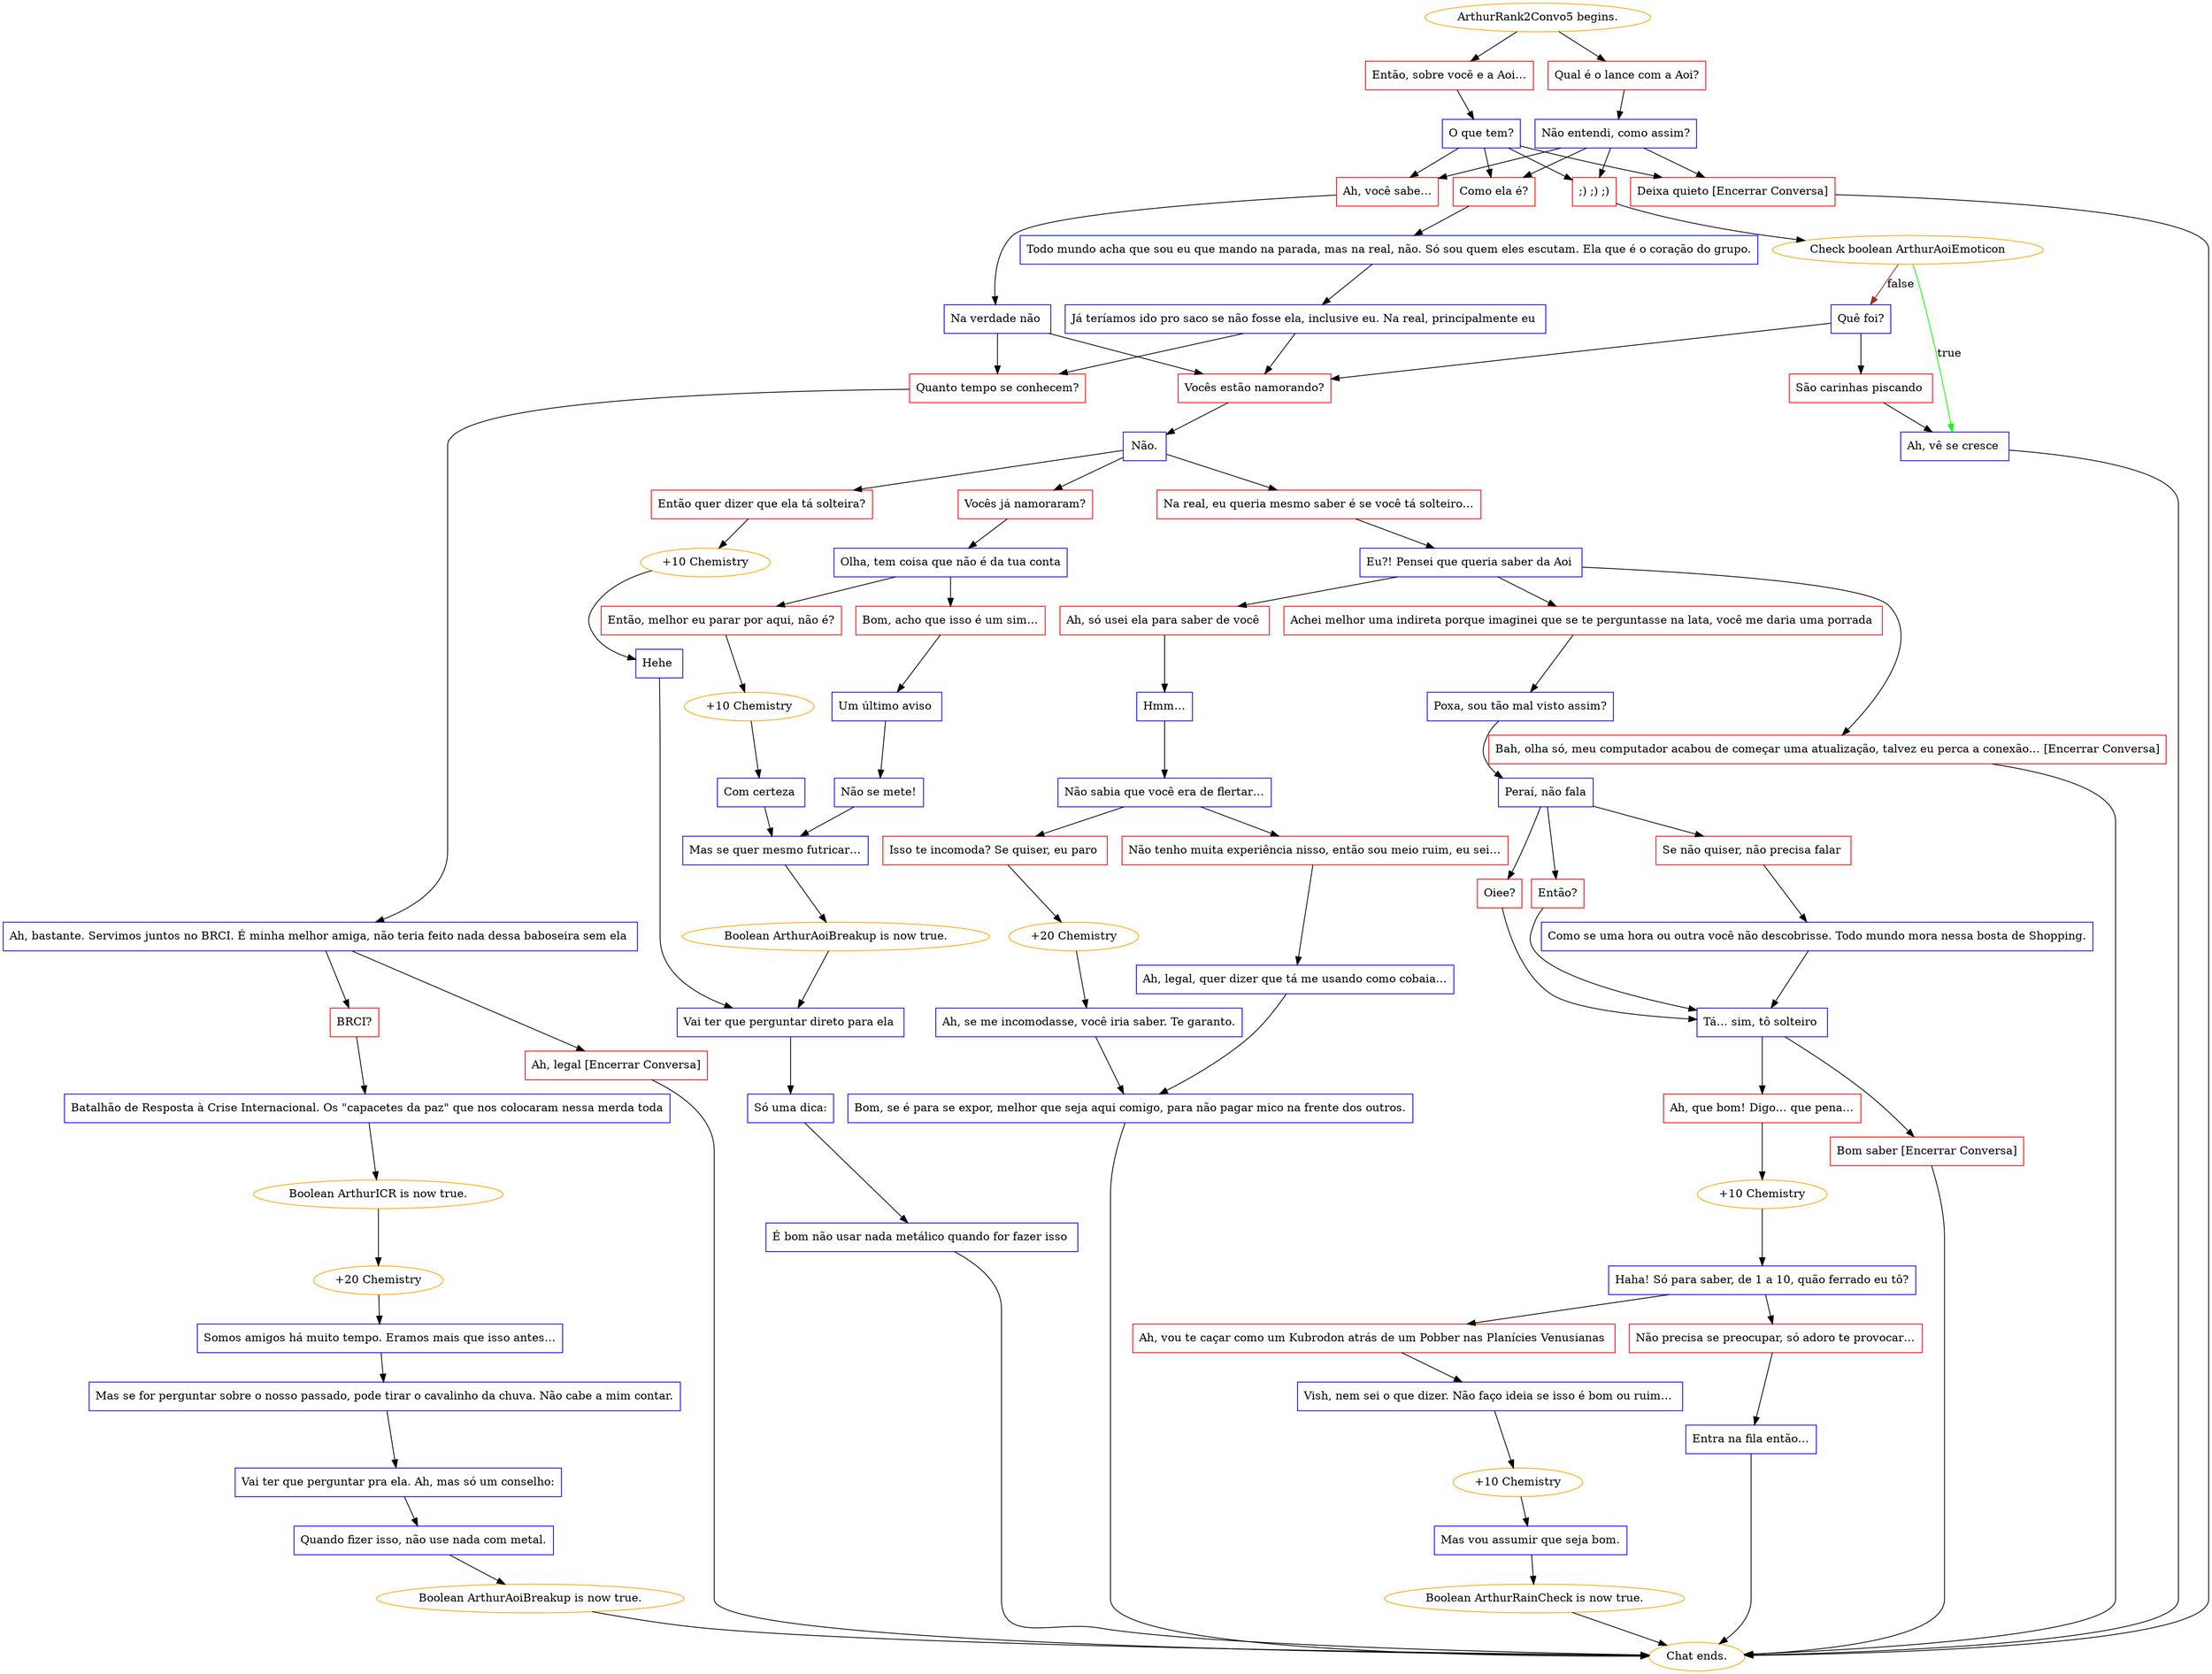 digraph {
	"ArthurRank2Convo5 begins." [color=orange];
		"ArthurRank2Convo5 begins." -> j1077374493;
		"ArthurRank2Convo5 begins." -> j112329415;
	j1077374493 [label="Qual é o lance com a Aoi?",shape=box,color=red];
		j1077374493 -> j354003966;
	j112329415 [label="Então, sobre você e a Aoi…",shape=box,color=red];
		j112329415 -> j3275830740;
	j354003966 [label="Não entendi, como assim?",shape=box,color=blue];
		j354003966 -> j2189636484;
		j354003966 -> j532783614;
		j354003966 -> j3444455187;
		j354003966 -> j364289890;
	j3275830740 [label="O que tem?",shape=box,color=blue];
		j3275830740 -> j2189636484;
		j3275830740 -> j532783614;
		j3275830740 -> j3444455187;
		j3275830740 -> j364289890;
	j2189636484 [label="Como ela é?",shape=box,color=red];
		j2189636484 -> j4075102159;
	j532783614 [label="Ah, você sabe…",shape=box,color=red];
		j532783614 -> j2201012642;
	j3444455187 [label=";) ;) ;)",shape=box,color=red];
		j3444455187 -> j2572511845;
	j364289890 [label="Deixa quieto [Encerrar Conversa]",shape=box,color=red];
		j364289890 -> "Chat ends.";
	j4075102159 [label="Todo mundo acha que sou eu que mando na parada, mas na real, não. Só sou quem eles escutam. Ela que é o coração do grupo.",shape=box,color=blue];
		j4075102159 -> j1762538741;
	j2201012642 [label="Na verdade não ",shape=box,color=blue];
		j2201012642 -> j3175150601;
		j2201012642 -> j1503096166;
	j2572511845 [label="Check boolean ArthurAoiEmoticon",color=orange];
		j2572511845 -> j1683592095 [label=true,color=green];
		j2572511845 -> j3268687443 [label=false,color=brown];
	"Chat ends." [color=orange];
	j1762538741 [label="Já teríamos ido pro saco se não fosse ela, inclusive eu. Na real, principalmente eu ",shape=box,color=blue];
		j1762538741 -> j1503096166;
		j1762538741 -> j3175150601;
	j3175150601 [label="Vocês estão namorando?",shape=box,color=red];
		j3175150601 -> j4240747277;
	j1503096166 [label="Quanto tempo se conhecem?",shape=box,color=red];
		j1503096166 -> j1351310631;
	j1683592095 [label="Ah, vê se cresce ",shape=box,color=blue];
		j1683592095 -> "Chat ends.";
	j3268687443 [label="Quê foi?",shape=box,color=blue];
		j3268687443 -> j2985999193;
		j3268687443 -> j3175150601;
	j4240747277 [label="Não.",shape=box,color=blue];
		j4240747277 -> j1954255464;
		j4240747277 -> j3044466796;
		j4240747277 -> j3125636460;
	j1351310631 [label="Ah, bastante. Servimos juntos no BRCI. É minha melhor amiga, não teria feito nada dessa baboseira sem ela ",shape=box,color=blue];
		j1351310631 -> j4161414124;
		j1351310631 -> j2174375914;
	j2985999193 [label="São carinhas piscando ",shape=box,color=red];
		j2985999193 -> j1683592095;
	j1954255464 [label="Então quer dizer que ela tá solteira?",shape=box,color=red];
		j1954255464 -> j2922654729;
	j3044466796 [label="Vocês já namoraram?",shape=box,color=red];
		j3044466796 -> j3591382128;
	j3125636460 [label="Na real, eu queria mesmo saber é se você tá solteiro…",shape=box,color=red];
		j3125636460 -> j665712639;
	j4161414124 [label="BRCI?",shape=box,color=red];
		j4161414124 -> j1292913214;
	j2174375914 [label="Ah, legal [Encerrar Conversa]",shape=box,color=red];
		j2174375914 -> "Chat ends.";
	j2922654729 [label="+10 Chemistry",color=orange];
		j2922654729 -> j869221407;
	j3591382128 [label="Olha, tem coisa que não é da tua conta",shape=box,color=blue];
		j3591382128 -> j450695712;
		j3591382128 -> j1715910500;
	j665712639 [label="Eu?! Pensei que queria saber da Aoi ",shape=box,color=blue];
		j665712639 -> j3259480386;
		j665712639 -> j3009518048;
		j665712639 -> j2843263565;
	j1292913214 [label="Batalhão de Resposta à Crise Internacional. Os \"capacetes da paz\" que nos colocaram nessa merda toda",shape=box,color=blue];
		j1292913214 -> j1503229457;
	j869221407 [label="Hehe ",shape=box,color=blue];
		j869221407 -> j1911240725;
	j450695712 [label="Bom, acho que isso é um sim…",shape=box,color=red];
		j450695712 -> j4107917110;
	j1715910500 [label="Então, melhor eu parar por aqui, não é?",shape=box,color=red];
		j1715910500 -> j3910222781;
	j3259480386 [label="Ah, só usei ela para saber de você ",shape=box,color=red];
		j3259480386 -> j1806065344;
	j3009518048 [label="Achei melhor uma indireta porque imaginei que se te perguntasse na lata, você me daria uma porrada ",shape=box,color=red];
		j3009518048 -> j3140326153;
	j2843263565 [label="Bah, olha só, meu computador acabou de começar uma atualização, talvez eu perca a conexão… [Encerrar Conversa]",shape=box,color=red];
		j2843263565 -> "Chat ends.";
	j1503229457 [label="Boolean ArthurICR is now true.",color=orange];
		j1503229457 -> j4043822980;
	j1911240725 [label="Vai ter que perguntar direto para ela ",shape=box,color=blue];
		j1911240725 -> j2463271738;
	j4107917110 [label="Um último aviso ",shape=box,color=blue];
		j4107917110 -> j1089586297;
	j3910222781 [label="+10 Chemistry",color=orange];
		j3910222781 -> j3780694611;
	j1806065344 [label="Hmm…",shape=box,color=blue];
		j1806065344 -> j635367485;
	j3140326153 [label="Poxa, sou tão mal visto assim?",shape=box,color=blue];
		j3140326153 -> j2793288878;
	j4043822980 [label="+20 Chemistry",color=orange];
		j4043822980 -> j3782490584;
	j2463271738 [label="Só uma dica:",shape=box,color=blue];
		j2463271738 -> j2185206696;
	j1089586297 [label="Não se mete!",shape=box,color=blue];
		j1089586297 -> j2048692756;
	j3780694611 [label="Com certeza ",shape=box,color=blue];
		j3780694611 -> j2048692756;
	j635367485 [label="Não sabia que você era de flertar…",shape=box,color=blue];
		j635367485 -> j1731204834;
		j635367485 -> j3029178499;
	j2793288878 [label="Peraí, não fala",shape=box,color=blue];
		j2793288878 -> j3580838669;
		j2793288878 -> j3415840369;
		j2793288878 -> j3425674598;
	j3782490584 [label="Somos amigos há muito tempo. Eramos mais que isso antes…",shape=box,color=blue];
		j3782490584 -> j3170292124;
	j2185206696 [label="É bom não usar nada metálico quando for fazer isso ",shape=box,color=blue];
		j2185206696 -> "Chat ends.";
	j2048692756 [label="Mas se quer mesmo futricar…",shape=box,color=blue];
		j2048692756 -> j2776436712;
	j1731204834 [label="Isso te incomoda? Se quiser, eu paro ",shape=box,color=red];
		j1731204834 -> j4114986751;
	j3029178499 [label="Não tenho muita experiência nisso, então sou meio ruim, eu sei…",shape=box,color=red];
		j3029178499 -> j2489260575;
	j3580838669 [label="Oiee?",shape=box,color=red];
		j3580838669 -> j4052194737;
	j3415840369 [label="Então?",shape=box,color=red];
		j3415840369 -> j4052194737;
	j3425674598 [label="Se não quiser, não precisa falar ",shape=box,color=red];
		j3425674598 -> j3165070252;
	j3170292124 [label="Mas se for perguntar sobre o nosso passado, pode tirar o cavalinho da chuva. Não cabe a mim contar.",shape=box,color=blue];
		j3170292124 -> j588670587;
	j2776436712 [label="Boolean ArthurAoiBreakup is now true.",color=orange];
		j2776436712 -> j1911240725;
	j4114986751 [label="+20 Chemistry",color=orange];
		j4114986751 -> j2561578644;
	j2489260575 [label="Ah, legal, quer dizer que tá me usando como cobaia…",shape=box,color=blue];
		j2489260575 -> j3318217576;
	j4052194737 [label="Tá… sim, tô solteiro ",shape=box,color=blue];
		j4052194737 -> j1317715447;
		j4052194737 -> j2780255939;
	j3165070252 [label="Como se uma hora ou outra você não descobrisse. Todo mundo mora nessa bosta de Shopping.",shape=box,color=blue];
		j3165070252 -> j4052194737;
	j588670587 [label="Vai ter que perguntar pra ela. Ah, mas só um conselho:",shape=box,color=blue];
		j588670587 -> j3457500547;
	j2561578644 [label="Ah, se me incomodasse, você iria saber. Te garanto.",shape=box,color=blue];
		j2561578644 -> j3318217576;
	j3318217576 [label="Bom, se é para se expor, melhor que seja aqui comigo, para não pagar mico na frente dos outros.",shape=box,color=blue];
		j3318217576 -> "Chat ends.";
	j1317715447 [label="Ah, que bom! Digo… que pena…",shape=box,color=red];
		j1317715447 -> j1054513842;
	j2780255939 [label="Bom saber [Encerrar Conversa]",shape=box,color=red];
		j2780255939 -> "Chat ends.";
	j3457500547 [label="Quando fizer isso, não use nada com metal.",shape=box,color=blue];
		j3457500547 -> j122023758;
	j1054513842 [label="+10 Chemistry",color=orange];
		j1054513842 -> j4099850034;
	j122023758 [label="Boolean ArthurAoiBreakup is now true.",color=orange];
		j122023758 -> "Chat ends.";
	j4099850034 [label="Haha! Só para saber, de 1 a 10, quão ferrado eu tô?",shape=box,color=blue];
		j4099850034 -> j2441609887;
		j4099850034 -> j4031022400;
	j2441609887 [label="Ah, vou te caçar como um Kubrodon atrás de um Pobber nas Planícies Venusianas ",shape=box,color=red];
		j2441609887 -> j906673895;
	j4031022400 [label="Não precisa se preocupar, só adoro te provocar…",shape=box,color=red];
		j4031022400 -> j3519399798;
	j906673895 [label="Vish, nem sei o que dizer. Não faço ideia se isso é bom ou ruim… ",shape=box,color=blue];
		j906673895 -> j2224795415;
	j3519399798 [label="Entra na fila então…",shape=box,color=blue];
		j3519399798 -> "Chat ends.";
	j2224795415 [label="+10 Chemistry",color=orange];
		j2224795415 -> j1955246681;
	j1955246681 [label="Mas vou assumir que seja bom.",shape=box,color=blue];
		j1955246681 -> j1820130911;
	j1820130911 [label="Boolean ArthurRainCheck is now true.",color=orange];
		j1820130911 -> "Chat ends.";
}
